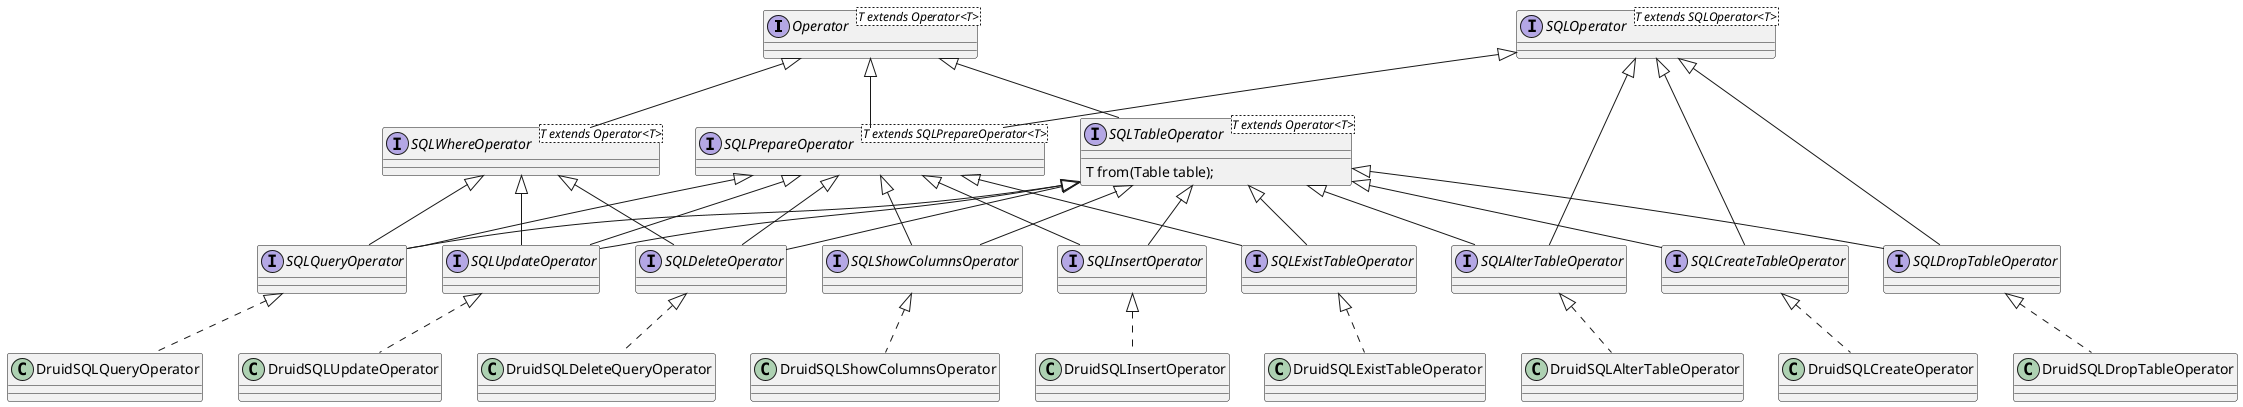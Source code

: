@startuml
'https://plantuml.com/class-diagram

interface Operator
interface SQLOperator
interface SQLTableOperator
interface SQLWhereOperator
interface SQLPrepareOperator

interface SQLDeleteOperator
interface SQLInsertOperator
interface SQLQueryOperator
interface SQLUpdateOperator
interface SQLAlterTableOperator
interface SQLCreateTableOperator
interface SQLDropTableOperator
interface SQLExistTableOperator
interface SQLShowColumnsOperator


interface Operator<T extends Operator<T>> {
}

interface SQLOperator<T extends SQLOperator<T>> {
}

interface SQLPrepareOperator extends SQLOperator {
}

interface SQLTableOperator<T extends Operator<T>> extends Operator {
    T from(Table table);
}

interface SQLWhereOperator<T extends Operator<T>> extends Operator {
}

interface SQLPrepareOperator<T extends SQLPrepareOperator<T>> extends Operator {
}

interface SQLDeleteOperator extends SQLPrepareOperator, SQLTableOperator, SQLWhereOperator {
}

interface SQLInsertOperator extends SQLPrepareOperator, SQLTableOperator {
}

interface SQLQueryOperator extends SQLPrepareOperator, SQLTableOperator, SQLWhereOperator  {
}

interface SQLUpdateOperator extends SQLPrepareOperator, SQLTableOperator, SQLWhereOperator {
}

interface SQLAlterTableOperator extends SQLOperator, SQLTableOperator {
}

interface SQLCreateTableOperator extends SQLOperator, SQLTableOperator {
}

interface SQLDropTableOperator extends SQLOperator, SQLTableOperator {
}

interface SQLExistTableOperator extends SQLPrepareOperator, SQLTableOperator {
}

interface SQLShowColumnsOperator extends SQLPrepareOperator, SQLTableOperator {
}

class DruidSQLQueryOperator implements SQLQueryOperator {}
class DruidSQLUpdateOperator implements SQLUpdateOperator {}
class DruidSQLInsertOperator implements SQLInsertOperator {}
class DruidSQLDeleteQueryOperator implements SQLDeleteOperator {}
class DruidSQLAlterTableOperator implements SQLAlterTableOperator {}
class DruidSQLCreateOperator implements SQLCreateTableOperator {}
class DruidSQLDropTableOperator implements SQLDropTableOperator {}
class DruidSQLExistTableOperator implements SQLExistTableOperator {}
class DruidSQLShowColumnsOperator implements SQLShowColumnsOperator {}

@enduml